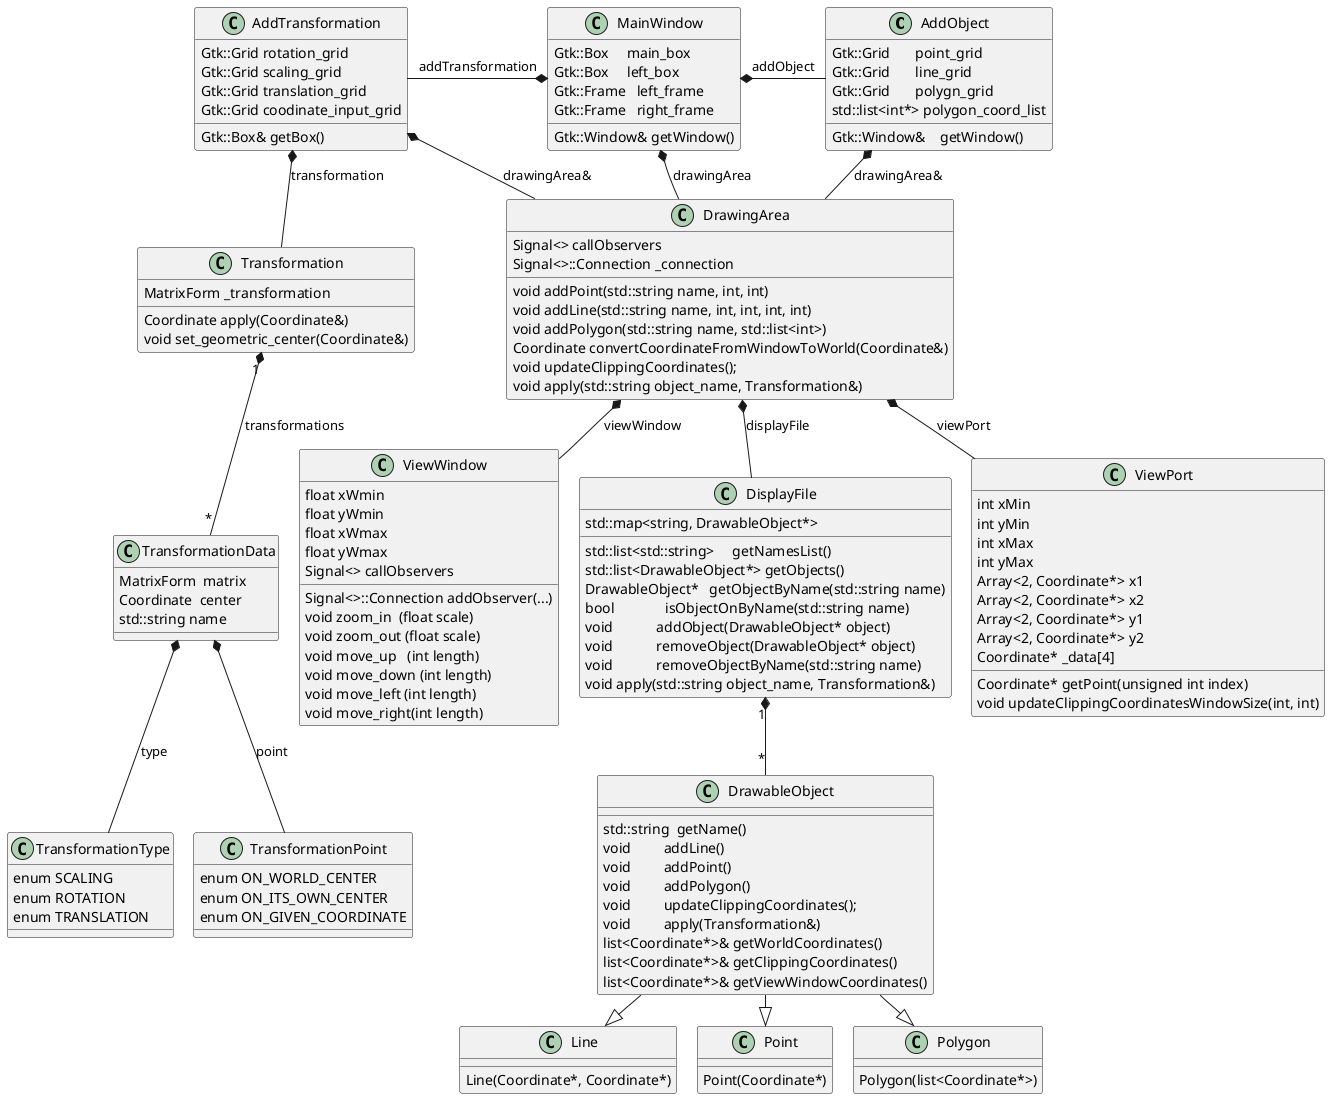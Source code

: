 
@startuml
  skinparam defaultFontName Consolas
  skinparam nodesep 20
  skinparam ranksep 30

  AddObject  *--  DrawingArea              : drawingArea&

  AddTransformation  *--  DrawingArea      : drawingArea&
  AddTransformation  *-down- Transformation: transformation

  DisplayFile        -left[hidden]> ViewWindow
  DisplayFile "1\n"  *-down- "*" DrawableObject

  DrawingArea *-- ViewPort                 : viewPort
  DrawingArea *-- ViewWindow               : viewWindow
  DrawingArea *-down- DisplayFile          : displayFile

  Line    <|-up- DrawableObject
  Point   <|-up- DrawableObject
  Polygon <|-up- DrawableObject

  MainWindow *-down-  DrawingArea          : drawingArea
  MainWindow *-right- AddObject            : addObject
  MainWindow *-left-  AddTransformation    : addTransformation

  Transformation "1" *-- "*" TransformationData: transformations
  TransformationData *-- TransformationType: type
  TransformationData *-- TransformationPoint: point

  class AddObject {
    Gtk::Grid       point_grid
    Gtk::Grid       line_grid
    Gtk::Grid       polygn_grid
    Gtk::Window&    getWindow()
    std::list<int*> polygon_coord_list
  }

  class AddTransformation {
    Gtk::Grid rotation_grid
    Gtk::Grid scaling_grid
    Gtk::Grid translation_grid
    Gtk::Grid coodinate_input_grid
    Gtk::Box& getBox()
  }

  class DisplayFile {
    std::map<string, DrawableObject*>

    std::list<std::string>     getNamesList()
    std::list<DrawableObject*> getObjects()
    DrawableObject*   getObjectByName(std::string name)
    bool              isObjectOnByName(std::string name)
    void            addObject(DrawableObject* object)
    void            removeObject(DrawableObject* object)
    void            removeObjectByName(std::string name)
    void apply(std::string object_name, Transformation&)
  }

  class DrawableObject {
    std::string  getName()
    void         addLine()
    void         addPoint()
    void         addPolygon()
    void         updateClippingCoordinates();
    void         apply(Transformation&)
    list<Coordinate*>& getWorldCoordinates()
    list<Coordinate*>& getClippingCoordinates()
    list<Coordinate*>& getViewWindowCoordinates()
  }

  class DrawingArea {
    Signal<> callObservers
    Signal<>::Connection _connection
    void addPoint(std::string name, int, int)
    void addLine(std::string name, int, int, int, int)
    void addPolygon(std::string name, std::list<int>)
    Coordinate convertCoordinateFromWindowToWorld(Coordinate&)
    void updateClippingCoordinates();
    void apply(std::string object_name, Transformation&)
  }

  class Line {
    Line(Coordinate*, Coordinate*)
  }

  class Point {
    Point(Coordinate*)
  }

  class Polygon {
    Polygon(list<Coordinate*>)
  }

  class MainWindow {
    Gtk::Box     main_box
    Gtk::Box     left_box
    Gtk::Frame   left_frame
    Gtk::Frame   right_frame
    Gtk::Window& getWindow()
  }

  class TransformationPoint {
    enum ON_WORLD_CENTER
    enum ON_ITS_OWN_CENTER
    enum ON_GIVEN_COORDINATE
  }

  class Transformation {
    MatrixForm _transformation
    Coordinate apply(Coordinate&)
    void set_geometric_center(Coordinate&)
  }

  class TransformationData {
    MatrixForm  matrix
    Coordinate  center
    std::string name
  }

  class TransformationType {
    enum SCALING
    enum ROTATION
    enum TRANSLATION
  }

  class ViewPort {
    int xMin
    int yMin
    int xMax
    int yMax
    Array<2, Coordinate*> x1
    Array<2, Coordinate*> x2
    Array<2, Coordinate*> y1
    Array<2, Coordinate*> y2
    Coordinate* _data[4]
    Coordinate* getPoint(unsigned int index)
    void updateClippingCoordinatesWindowSize(int, int)
  }

  class ViewWindow {
    float xWmin
    float yWmin
    float xWmax
    float yWmax
    Signal<> callObservers
    Signal<>::Connection addObserver(...)
    void zoom_in  (float scale)
    void zoom_out (float scale)
    void move_up   (int length)
    void move_down (int length)
    void move_left (int length)
    void move_right(int length)
  }

@enduml
